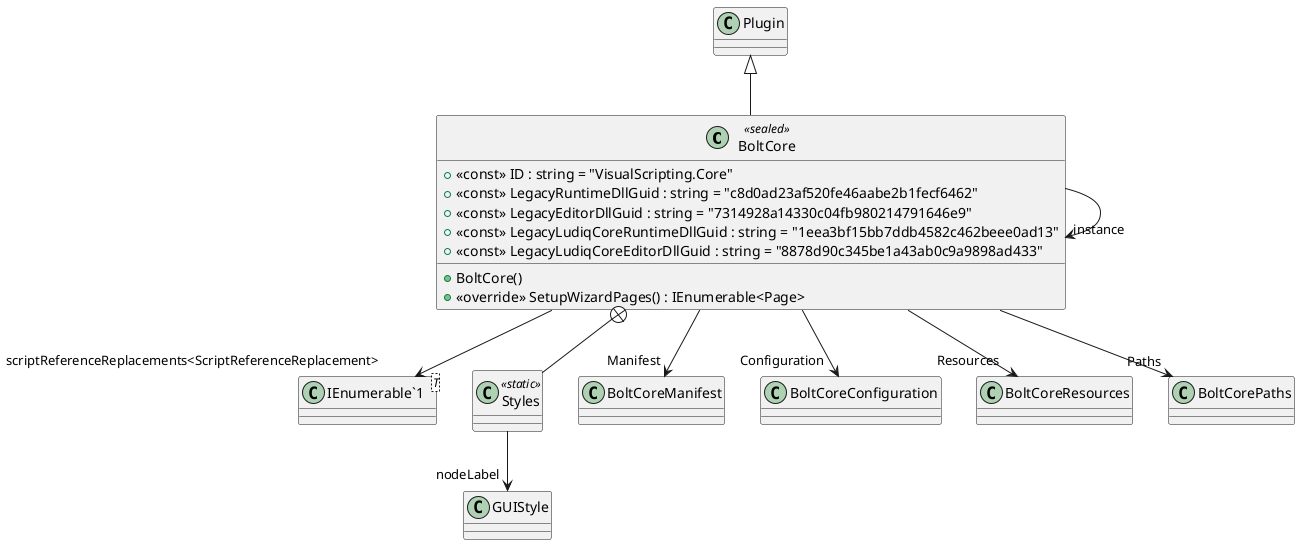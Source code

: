 @startuml
class BoltCore <<sealed>> {
    + <<const>> ID : string = "VisualScripting.Core"
    + BoltCore()
    + <<const>> LegacyRuntimeDllGuid : string = "c8d0ad23af520fe46aabe2b1fecf6462"
    + <<const>> LegacyEditorDllGuid : string = "7314928a14330c04fb980214791646e9"
    + <<const>> LegacyLudiqCoreRuntimeDllGuid : string = "1eea3bf15bb7ddb4582c462beee0ad13"
    + <<const>> LegacyLudiqCoreEditorDllGuid : string = "8878d90c345be1a43ab0c9a9898ad433"
    + <<override>> SetupWizardPages() : IEnumerable<Page>
}
class "IEnumerable`1"<T> {
}
class Styles <<static>> {
}
Plugin <|-- BoltCore
BoltCore --> "instance" BoltCore
BoltCore --> "Manifest" BoltCoreManifest
BoltCore --> "Configuration" BoltCoreConfiguration
BoltCore --> "Resources" BoltCoreResources
BoltCore --> "Paths" BoltCorePaths
BoltCore --> "scriptReferenceReplacements<ScriptReferenceReplacement>" "IEnumerable`1"
BoltCore +-- Styles
Styles --> "nodeLabel" GUIStyle
@enduml
